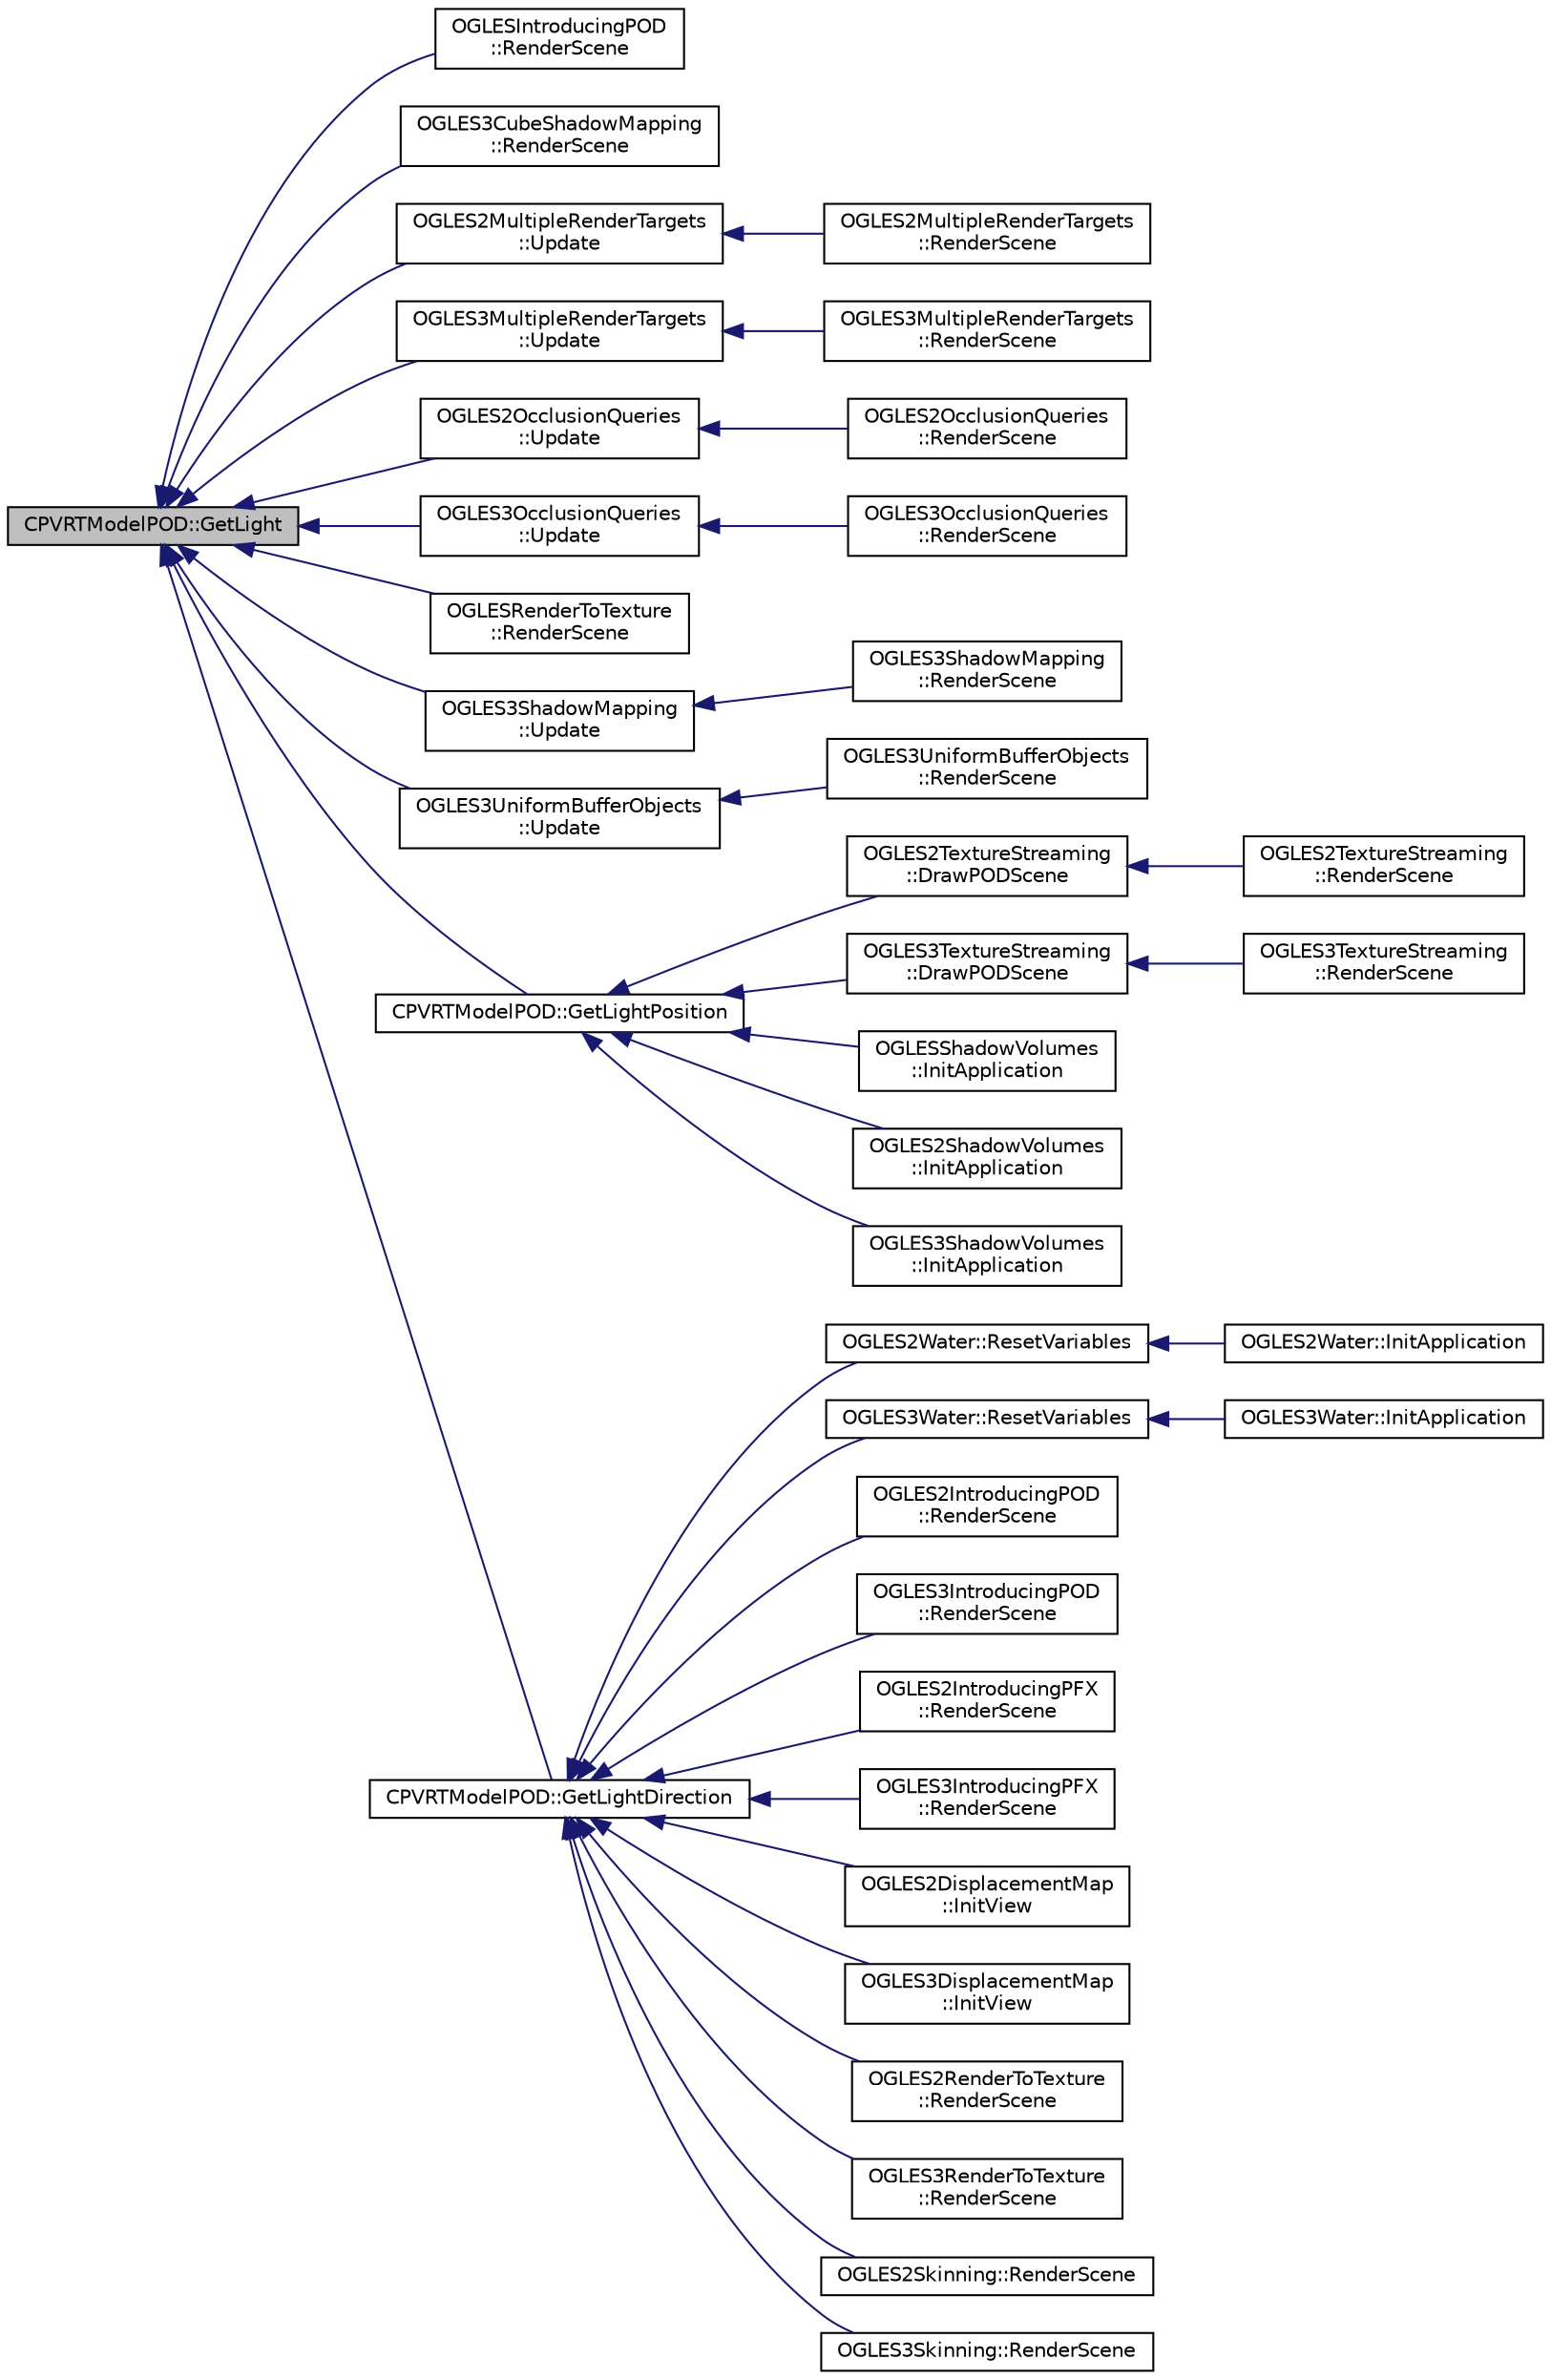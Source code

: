 digraph "CPVRTModelPOD::GetLight"
{
  edge [fontname="Helvetica",fontsize="10",labelfontname="Helvetica",labelfontsize="10"];
  node [fontname="Helvetica",fontsize="10",shape=record];
  rankdir="LR";
  Node1 [label="CPVRTModelPOD::GetLight",height=0.2,width=0.4,color="black", fillcolor="grey75", style="filled", fontcolor="black"];
  Node1 -> Node2 [dir="back",color="midnightblue",fontsize="10",style="solid",fontname="Helvetica"];
  Node2 [label="OGLESIntroducingPOD\l::RenderScene",height=0.2,width=0.4,color="black", fillcolor="white", style="filled",URL="$class_o_g_l_e_s_introducing_p_o_d.html#a7eb8b367f70796cc16ca7579dc162c51"];
  Node1 -> Node3 [dir="back",color="midnightblue",fontsize="10",style="solid",fontname="Helvetica"];
  Node3 [label="OGLES3CubeShadowMapping\l::RenderScene",height=0.2,width=0.4,color="black", fillcolor="white", style="filled",URL="$class_o_g_l_e_s3_cube_shadow_mapping.html#a50a81ba795876d9992655ac6f02019d6"];
  Node1 -> Node4 [dir="back",color="midnightblue",fontsize="10",style="solid",fontname="Helvetica"];
  Node4 [label="OGLES2MultipleRenderTargets\l::Update",height=0.2,width=0.4,color="black", fillcolor="white", style="filled",URL="$class_o_g_l_e_s2_multiple_render_targets.html#a01c031bc1645268ac58c1570559f7402"];
  Node4 -> Node5 [dir="back",color="midnightblue",fontsize="10",style="solid",fontname="Helvetica"];
  Node5 [label="OGLES2MultipleRenderTargets\l::RenderScene",height=0.2,width=0.4,color="black", fillcolor="white", style="filled",URL="$class_o_g_l_e_s2_multiple_render_targets.html#a63726e5b36a4e95b554e0d3c985a34fe"];
  Node1 -> Node6 [dir="back",color="midnightblue",fontsize="10",style="solid",fontname="Helvetica"];
  Node6 [label="OGLES3MultipleRenderTargets\l::Update",height=0.2,width=0.4,color="black", fillcolor="white", style="filled",URL="$class_o_g_l_e_s3_multiple_render_targets.html#ad62b745b09d55c5385c912e174b886f3"];
  Node6 -> Node7 [dir="back",color="midnightblue",fontsize="10",style="solid",fontname="Helvetica"];
  Node7 [label="OGLES3MultipleRenderTargets\l::RenderScene",height=0.2,width=0.4,color="black", fillcolor="white", style="filled",URL="$class_o_g_l_e_s3_multiple_render_targets.html#aa0311b9df0df6a3d88f60b70103c4ee5"];
  Node1 -> Node8 [dir="back",color="midnightblue",fontsize="10",style="solid",fontname="Helvetica"];
  Node8 [label="OGLES2OcclusionQueries\l::Update",height=0.2,width=0.4,color="black", fillcolor="white", style="filled",URL="$class_o_g_l_e_s2_occlusion_queries.html#a723cf4c71acaf04ce0cfcb184c1b6dd9"];
  Node8 -> Node9 [dir="back",color="midnightblue",fontsize="10",style="solid",fontname="Helvetica"];
  Node9 [label="OGLES2OcclusionQueries\l::RenderScene",height=0.2,width=0.4,color="black", fillcolor="white", style="filled",URL="$class_o_g_l_e_s2_occlusion_queries.html#abf4f321ccdc3cac3e81ee2124d2e1999"];
  Node1 -> Node10 [dir="back",color="midnightblue",fontsize="10",style="solid",fontname="Helvetica"];
  Node10 [label="OGLES3OcclusionQueries\l::Update",height=0.2,width=0.4,color="black", fillcolor="white", style="filled",URL="$class_o_g_l_e_s3_occlusion_queries.html#a2941aa3703784473ef54026127aff17e"];
  Node10 -> Node11 [dir="back",color="midnightblue",fontsize="10",style="solid",fontname="Helvetica"];
  Node11 [label="OGLES3OcclusionQueries\l::RenderScene",height=0.2,width=0.4,color="black", fillcolor="white", style="filled",URL="$class_o_g_l_e_s3_occlusion_queries.html#a16db67461f05eaa19f819e24132f74ee"];
  Node1 -> Node12 [dir="back",color="midnightblue",fontsize="10",style="solid",fontname="Helvetica"];
  Node12 [label="OGLESRenderToTexture\l::RenderScene",height=0.2,width=0.4,color="black", fillcolor="white", style="filled",URL="$class_o_g_l_e_s_render_to_texture.html#a6d02e90a6be6fe68e763a842f9401d73"];
  Node1 -> Node13 [dir="back",color="midnightblue",fontsize="10",style="solid",fontname="Helvetica"];
  Node13 [label="OGLES3ShadowMapping\l::Update",height=0.2,width=0.4,color="black", fillcolor="white", style="filled",URL="$class_o_g_l_e_s3_shadow_mapping.html#a31c4ddf1d08a8137f7fa6f923d5ccf18"];
  Node13 -> Node14 [dir="back",color="midnightblue",fontsize="10",style="solid",fontname="Helvetica"];
  Node14 [label="OGLES3ShadowMapping\l::RenderScene",height=0.2,width=0.4,color="black", fillcolor="white", style="filled",URL="$class_o_g_l_e_s3_shadow_mapping.html#a0cca6c2a4d469cbfd52598f79a0f5992"];
  Node1 -> Node15 [dir="back",color="midnightblue",fontsize="10",style="solid",fontname="Helvetica"];
  Node15 [label="OGLES3UniformBufferObjects\l::Update",height=0.2,width=0.4,color="black", fillcolor="white", style="filled",URL="$class_o_g_l_e_s3_uniform_buffer_objects.html#afcda4731fea94a3db92d5e58455ec3c7"];
  Node15 -> Node16 [dir="back",color="midnightblue",fontsize="10",style="solid",fontname="Helvetica"];
  Node16 [label="OGLES3UniformBufferObjects\l::RenderScene",height=0.2,width=0.4,color="black", fillcolor="white", style="filled",URL="$class_o_g_l_e_s3_uniform_buffer_objects.html#a63dcb840b0f7fafe5750d4bfd147d34d"];
  Node1 -> Node17 [dir="back",color="midnightblue",fontsize="10",style="solid",fontname="Helvetica"];
  Node17 [label="CPVRTModelPOD::GetLightPosition",height=0.2,width=0.4,color="black", fillcolor="white", style="filled",URL="$class_c_p_v_r_t_model_p_o_d.html#a593d96ac61ad735488dff4cef4e699b8",tooltip="Calculate the position the given Light. Uses animation data. "];
  Node17 -> Node18 [dir="back",color="midnightblue",fontsize="10",style="solid",fontname="Helvetica"];
  Node18 [label="OGLES2TextureStreaming\l::DrawPODScene",height=0.2,width=0.4,color="black", fillcolor="white", style="filled",URL="$class_o_g_l_e_s2_texture_streaming.html#aafc982e6e01c3d4b0eede92c02f19919"];
  Node18 -> Node19 [dir="back",color="midnightblue",fontsize="10",style="solid",fontname="Helvetica"];
  Node19 [label="OGLES2TextureStreaming\l::RenderScene",height=0.2,width=0.4,color="black", fillcolor="white", style="filled",URL="$class_o_g_l_e_s2_texture_streaming.html#a81a864d5dba20e3eb1093f596fcc2add"];
  Node17 -> Node20 [dir="back",color="midnightblue",fontsize="10",style="solid",fontname="Helvetica"];
  Node20 [label="OGLES3TextureStreaming\l::DrawPODScene",height=0.2,width=0.4,color="black", fillcolor="white", style="filled",URL="$class_o_g_l_e_s3_texture_streaming.html#abec4d091d8706a3698d8a7570cc821e1"];
  Node20 -> Node21 [dir="back",color="midnightblue",fontsize="10",style="solid",fontname="Helvetica"];
  Node21 [label="OGLES3TextureStreaming\l::RenderScene",height=0.2,width=0.4,color="black", fillcolor="white", style="filled",URL="$class_o_g_l_e_s3_texture_streaming.html#a8ceea3c9b7b714c3bc7fb30b267c3aed"];
  Node17 -> Node22 [dir="back",color="midnightblue",fontsize="10",style="solid",fontname="Helvetica"];
  Node22 [label="OGLESShadowVolumes\l::InitApplication",height=0.2,width=0.4,color="black", fillcolor="white", style="filled",URL="$class_o_g_l_e_s_shadow_volumes.html#a26148bde2a026bbaa9c44b235487ac85"];
  Node17 -> Node23 [dir="back",color="midnightblue",fontsize="10",style="solid",fontname="Helvetica"];
  Node23 [label="OGLES2ShadowVolumes\l::InitApplication",height=0.2,width=0.4,color="black", fillcolor="white", style="filled",URL="$class_o_g_l_e_s2_shadow_volumes.html#a4c82ce83d1d71b87d73b6fcfb7122e51"];
  Node17 -> Node24 [dir="back",color="midnightblue",fontsize="10",style="solid",fontname="Helvetica"];
  Node24 [label="OGLES3ShadowVolumes\l::InitApplication",height=0.2,width=0.4,color="black", fillcolor="white", style="filled",URL="$class_o_g_l_e_s3_shadow_volumes.html#ab5f45484444ff3dfce8f06bf14db67c4"];
  Node1 -> Node25 [dir="back",color="midnightblue",fontsize="10",style="solid",fontname="Helvetica"];
  Node25 [label="CPVRTModelPOD::GetLightDirection",height=0.2,width=0.4,color="black", fillcolor="white", style="filled",URL="$class_c_p_v_r_t_model_p_o_d.html#a904e919dc7ffa58127e9cff141f146bd",tooltip="Calculate the direction of the given Light. Uses animation data. "];
  Node25 -> Node26 [dir="back",color="midnightblue",fontsize="10",style="solid",fontname="Helvetica"];
  Node26 [label="OGLES2Water::ResetVariables",height=0.2,width=0.4,color="black", fillcolor="white", style="filled",URL="$class_o_g_l_e_s2_water.html#a1feb2bde46d6951cb4ccc1f701ad6376"];
  Node26 -> Node27 [dir="back",color="midnightblue",fontsize="10",style="solid",fontname="Helvetica"];
  Node27 [label="OGLES2Water::InitApplication",height=0.2,width=0.4,color="black", fillcolor="white", style="filled",URL="$class_o_g_l_e_s2_water.html#a62041b0906766ba1af233d3a5bab4f17"];
  Node25 -> Node28 [dir="back",color="midnightblue",fontsize="10",style="solid",fontname="Helvetica"];
  Node28 [label="OGLES3Water::ResetVariables",height=0.2,width=0.4,color="black", fillcolor="white", style="filled",URL="$class_o_g_l_e_s3_water.html#a583e58e2b6d929315a4e1f41905298e5"];
  Node28 -> Node29 [dir="back",color="midnightblue",fontsize="10",style="solid",fontname="Helvetica"];
  Node29 [label="OGLES3Water::InitApplication",height=0.2,width=0.4,color="black", fillcolor="white", style="filled",URL="$class_o_g_l_e_s3_water.html#ad91e5c6f2c7289d1dd9466a0acfe5f31"];
  Node25 -> Node30 [dir="back",color="midnightblue",fontsize="10",style="solid",fontname="Helvetica"];
  Node30 [label="OGLES2IntroducingPOD\l::RenderScene",height=0.2,width=0.4,color="black", fillcolor="white", style="filled",URL="$class_o_g_l_e_s2_introducing_p_o_d.html#aaba65154e5c3b890a80be26c0a3d3b42"];
  Node25 -> Node31 [dir="back",color="midnightblue",fontsize="10",style="solid",fontname="Helvetica"];
  Node31 [label="OGLES3IntroducingPOD\l::RenderScene",height=0.2,width=0.4,color="black", fillcolor="white", style="filled",URL="$class_o_g_l_e_s3_introducing_p_o_d.html#a7a23ded9eef171ef22f19791060fb87d"];
  Node25 -> Node32 [dir="back",color="midnightblue",fontsize="10",style="solid",fontname="Helvetica"];
  Node32 [label="OGLES2IntroducingPFX\l::RenderScene",height=0.2,width=0.4,color="black", fillcolor="white", style="filled",URL="$class_o_g_l_e_s2_introducing_p_f_x.html#abd135f321ff162912855a4755cee21e3"];
  Node25 -> Node33 [dir="back",color="midnightblue",fontsize="10",style="solid",fontname="Helvetica"];
  Node33 [label="OGLES3IntroducingPFX\l::RenderScene",height=0.2,width=0.4,color="black", fillcolor="white", style="filled",URL="$class_o_g_l_e_s3_introducing_p_f_x.html#abbd51fa216b5d827fb5b5e5b0798c0b1"];
  Node25 -> Node34 [dir="back",color="midnightblue",fontsize="10",style="solid",fontname="Helvetica"];
  Node34 [label="OGLES2DisplacementMap\l::InitView",height=0.2,width=0.4,color="black", fillcolor="white", style="filled",URL="$class_o_g_l_e_s2_displacement_map.html#a8234a56461c3ade780e4454b060d8cdc"];
  Node25 -> Node35 [dir="back",color="midnightblue",fontsize="10",style="solid",fontname="Helvetica"];
  Node35 [label="OGLES3DisplacementMap\l::InitView",height=0.2,width=0.4,color="black", fillcolor="white", style="filled",URL="$class_o_g_l_e_s3_displacement_map.html#a5493a4bba670b6d7cf926468b0a2a18f"];
  Node25 -> Node36 [dir="back",color="midnightblue",fontsize="10",style="solid",fontname="Helvetica"];
  Node36 [label="OGLES2RenderToTexture\l::RenderScene",height=0.2,width=0.4,color="black", fillcolor="white", style="filled",URL="$class_o_g_l_e_s2_render_to_texture.html#a62cd9e0f34be9eec8f8a7ad459e71582"];
  Node25 -> Node37 [dir="back",color="midnightblue",fontsize="10",style="solid",fontname="Helvetica"];
  Node37 [label="OGLES3RenderToTexture\l::RenderScene",height=0.2,width=0.4,color="black", fillcolor="white", style="filled",URL="$class_o_g_l_e_s3_render_to_texture.html#a4e1295869c4970d3afeae9fac0d41aa9"];
  Node25 -> Node38 [dir="back",color="midnightblue",fontsize="10",style="solid",fontname="Helvetica"];
  Node38 [label="OGLES2Skinning::RenderScene",height=0.2,width=0.4,color="black", fillcolor="white", style="filled",URL="$class_o_g_l_e_s2_skinning.html#ae4c74f6b2934eb7ba613f76d2d88e5e1"];
  Node25 -> Node39 [dir="back",color="midnightblue",fontsize="10",style="solid",fontname="Helvetica"];
  Node39 [label="OGLES3Skinning::RenderScene",height=0.2,width=0.4,color="black", fillcolor="white", style="filled",URL="$class_o_g_l_e_s3_skinning.html#a493b22c9b5ab107d183e4c087c3dc1ba"];
}
